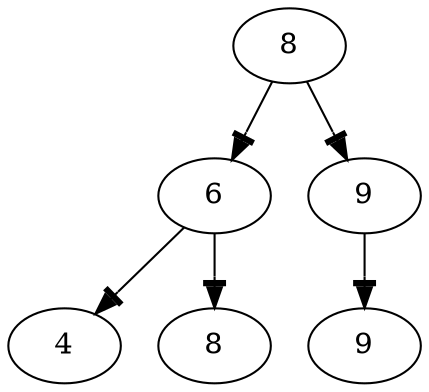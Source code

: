 digraph G {
x0x1041998[label="8"];
x0x1041998->x0x10419c8[arrowhead = normaltee];
x0x1041998->x0x10419b0[arrowhead = normaltee];
x0x10419c8[label="6"];
x0x10419c8->x0x10419e0[arrowhead = normaltee];
x0x10419c8->x0x1041558[arrowhead = normaltee];
x0x10419e0[label="4"];
x0x1041558[label="8"];
x0x10419b0[label="9"];
x0x10419b0->x0x1041570[arrowhead = normaltee];
x0x1041570[label="9"];
}